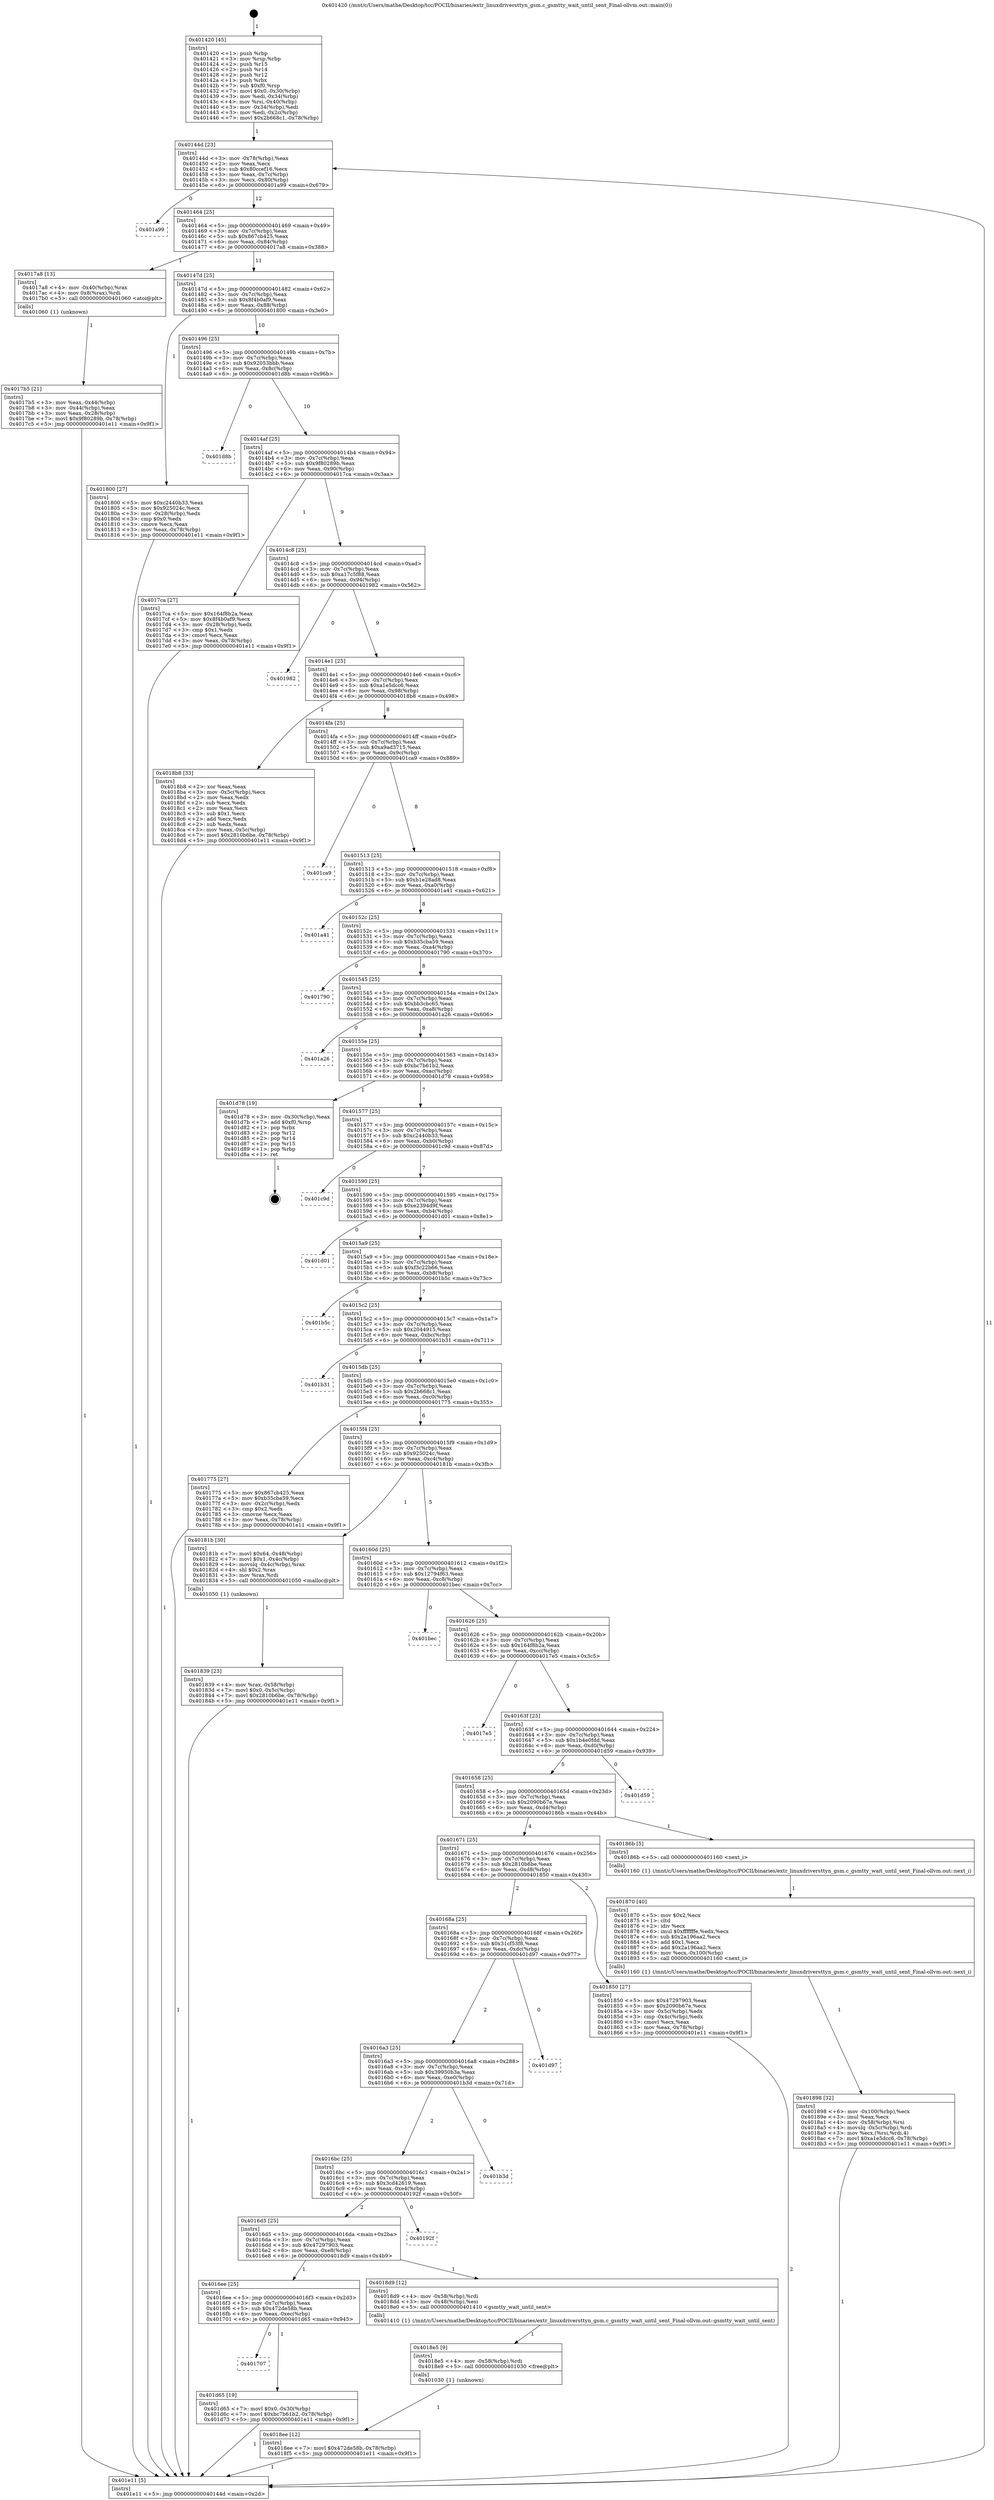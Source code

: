 digraph "0x401420" {
  label = "0x401420 (/mnt/c/Users/mathe/Desktop/tcc/POCII/binaries/extr_linuxdriversttyn_gsm.c_gsmtty_wait_until_sent_Final-ollvm.out::main(0))"
  labelloc = "t"
  node[shape=record]

  Entry [label="",width=0.3,height=0.3,shape=circle,fillcolor=black,style=filled]
  "0x40144d" [label="{
     0x40144d [23]\l
     | [instrs]\l
     &nbsp;&nbsp;0x40144d \<+3\>: mov -0x78(%rbp),%eax\l
     &nbsp;&nbsp;0x401450 \<+2\>: mov %eax,%ecx\l
     &nbsp;&nbsp;0x401452 \<+6\>: sub $0x80ccef16,%ecx\l
     &nbsp;&nbsp;0x401458 \<+3\>: mov %eax,-0x7c(%rbp)\l
     &nbsp;&nbsp;0x40145b \<+3\>: mov %ecx,-0x80(%rbp)\l
     &nbsp;&nbsp;0x40145e \<+6\>: je 0000000000401a99 \<main+0x679\>\l
  }"]
  "0x401a99" [label="{
     0x401a99\l
  }", style=dashed]
  "0x401464" [label="{
     0x401464 [25]\l
     | [instrs]\l
     &nbsp;&nbsp;0x401464 \<+5\>: jmp 0000000000401469 \<main+0x49\>\l
     &nbsp;&nbsp;0x401469 \<+3\>: mov -0x7c(%rbp),%eax\l
     &nbsp;&nbsp;0x40146c \<+5\>: sub $0x867cb425,%eax\l
     &nbsp;&nbsp;0x401471 \<+6\>: mov %eax,-0x84(%rbp)\l
     &nbsp;&nbsp;0x401477 \<+6\>: je 00000000004017a8 \<main+0x388\>\l
  }"]
  Exit [label="",width=0.3,height=0.3,shape=circle,fillcolor=black,style=filled,peripheries=2]
  "0x4017a8" [label="{
     0x4017a8 [13]\l
     | [instrs]\l
     &nbsp;&nbsp;0x4017a8 \<+4\>: mov -0x40(%rbp),%rax\l
     &nbsp;&nbsp;0x4017ac \<+4\>: mov 0x8(%rax),%rdi\l
     &nbsp;&nbsp;0x4017b0 \<+5\>: call 0000000000401060 \<atoi@plt\>\l
     | [calls]\l
     &nbsp;&nbsp;0x401060 \{1\} (unknown)\l
  }"]
  "0x40147d" [label="{
     0x40147d [25]\l
     | [instrs]\l
     &nbsp;&nbsp;0x40147d \<+5\>: jmp 0000000000401482 \<main+0x62\>\l
     &nbsp;&nbsp;0x401482 \<+3\>: mov -0x7c(%rbp),%eax\l
     &nbsp;&nbsp;0x401485 \<+5\>: sub $0x8f4b0af9,%eax\l
     &nbsp;&nbsp;0x40148a \<+6\>: mov %eax,-0x88(%rbp)\l
     &nbsp;&nbsp;0x401490 \<+6\>: je 0000000000401800 \<main+0x3e0\>\l
  }"]
  "0x401707" [label="{
     0x401707\l
  }", style=dashed]
  "0x401800" [label="{
     0x401800 [27]\l
     | [instrs]\l
     &nbsp;&nbsp;0x401800 \<+5\>: mov $0xc2440b33,%eax\l
     &nbsp;&nbsp;0x401805 \<+5\>: mov $0x925024c,%ecx\l
     &nbsp;&nbsp;0x40180a \<+3\>: mov -0x28(%rbp),%edx\l
     &nbsp;&nbsp;0x40180d \<+3\>: cmp $0x0,%edx\l
     &nbsp;&nbsp;0x401810 \<+3\>: cmove %ecx,%eax\l
     &nbsp;&nbsp;0x401813 \<+3\>: mov %eax,-0x78(%rbp)\l
     &nbsp;&nbsp;0x401816 \<+5\>: jmp 0000000000401e11 \<main+0x9f1\>\l
  }"]
  "0x401496" [label="{
     0x401496 [25]\l
     | [instrs]\l
     &nbsp;&nbsp;0x401496 \<+5\>: jmp 000000000040149b \<main+0x7b\>\l
     &nbsp;&nbsp;0x40149b \<+3\>: mov -0x7c(%rbp),%eax\l
     &nbsp;&nbsp;0x40149e \<+5\>: sub $0x92053bbb,%eax\l
     &nbsp;&nbsp;0x4014a3 \<+6\>: mov %eax,-0x8c(%rbp)\l
     &nbsp;&nbsp;0x4014a9 \<+6\>: je 0000000000401d8b \<main+0x96b\>\l
  }"]
  "0x401d65" [label="{
     0x401d65 [19]\l
     | [instrs]\l
     &nbsp;&nbsp;0x401d65 \<+7\>: movl $0x0,-0x30(%rbp)\l
     &nbsp;&nbsp;0x401d6c \<+7\>: movl $0xbc7b61b2,-0x78(%rbp)\l
     &nbsp;&nbsp;0x401d73 \<+5\>: jmp 0000000000401e11 \<main+0x9f1\>\l
  }"]
  "0x401d8b" [label="{
     0x401d8b\l
  }", style=dashed]
  "0x4014af" [label="{
     0x4014af [25]\l
     | [instrs]\l
     &nbsp;&nbsp;0x4014af \<+5\>: jmp 00000000004014b4 \<main+0x94\>\l
     &nbsp;&nbsp;0x4014b4 \<+3\>: mov -0x7c(%rbp),%eax\l
     &nbsp;&nbsp;0x4014b7 \<+5\>: sub $0x9f80289b,%eax\l
     &nbsp;&nbsp;0x4014bc \<+6\>: mov %eax,-0x90(%rbp)\l
     &nbsp;&nbsp;0x4014c2 \<+6\>: je 00000000004017ca \<main+0x3aa\>\l
  }"]
  "0x4018ee" [label="{
     0x4018ee [12]\l
     | [instrs]\l
     &nbsp;&nbsp;0x4018ee \<+7\>: movl $0x472de58b,-0x78(%rbp)\l
     &nbsp;&nbsp;0x4018f5 \<+5\>: jmp 0000000000401e11 \<main+0x9f1\>\l
  }"]
  "0x4017ca" [label="{
     0x4017ca [27]\l
     | [instrs]\l
     &nbsp;&nbsp;0x4017ca \<+5\>: mov $0x164f8b2a,%eax\l
     &nbsp;&nbsp;0x4017cf \<+5\>: mov $0x8f4b0af9,%ecx\l
     &nbsp;&nbsp;0x4017d4 \<+3\>: mov -0x28(%rbp),%edx\l
     &nbsp;&nbsp;0x4017d7 \<+3\>: cmp $0x1,%edx\l
     &nbsp;&nbsp;0x4017da \<+3\>: cmovl %ecx,%eax\l
     &nbsp;&nbsp;0x4017dd \<+3\>: mov %eax,-0x78(%rbp)\l
     &nbsp;&nbsp;0x4017e0 \<+5\>: jmp 0000000000401e11 \<main+0x9f1\>\l
  }"]
  "0x4014c8" [label="{
     0x4014c8 [25]\l
     | [instrs]\l
     &nbsp;&nbsp;0x4014c8 \<+5\>: jmp 00000000004014cd \<main+0xad\>\l
     &nbsp;&nbsp;0x4014cd \<+3\>: mov -0x7c(%rbp),%eax\l
     &nbsp;&nbsp;0x4014d0 \<+5\>: sub $0xa17c5f88,%eax\l
     &nbsp;&nbsp;0x4014d5 \<+6\>: mov %eax,-0x94(%rbp)\l
     &nbsp;&nbsp;0x4014db \<+6\>: je 0000000000401982 \<main+0x562\>\l
  }"]
  "0x4018e5" [label="{
     0x4018e5 [9]\l
     | [instrs]\l
     &nbsp;&nbsp;0x4018e5 \<+4\>: mov -0x58(%rbp),%rdi\l
     &nbsp;&nbsp;0x4018e9 \<+5\>: call 0000000000401030 \<free@plt\>\l
     | [calls]\l
     &nbsp;&nbsp;0x401030 \{1\} (unknown)\l
  }"]
  "0x401982" [label="{
     0x401982\l
  }", style=dashed]
  "0x4014e1" [label="{
     0x4014e1 [25]\l
     | [instrs]\l
     &nbsp;&nbsp;0x4014e1 \<+5\>: jmp 00000000004014e6 \<main+0xc6\>\l
     &nbsp;&nbsp;0x4014e6 \<+3\>: mov -0x7c(%rbp),%eax\l
     &nbsp;&nbsp;0x4014e9 \<+5\>: sub $0xa1e5dcc6,%eax\l
     &nbsp;&nbsp;0x4014ee \<+6\>: mov %eax,-0x98(%rbp)\l
     &nbsp;&nbsp;0x4014f4 \<+6\>: je 00000000004018b8 \<main+0x498\>\l
  }"]
  "0x4016ee" [label="{
     0x4016ee [25]\l
     | [instrs]\l
     &nbsp;&nbsp;0x4016ee \<+5\>: jmp 00000000004016f3 \<main+0x2d3\>\l
     &nbsp;&nbsp;0x4016f3 \<+3\>: mov -0x7c(%rbp),%eax\l
     &nbsp;&nbsp;0x4016f6 \<+5\>: sub $0x472de58b,%eax\l
     &nbsp;&nbsp;0x4016fb \<+6\>: mov %eax,-0xec(%rbp)\l
     &nbsp;&nbsp;0x401701 \<+6\>: je 0000000000401d65 \<main+0x945\>\l
  }"]
  "0x4018b8" [label="{
     0x4018b8 [33]\l
     | [instrs]\l
     &nbsp;&nbsp;0x4018b8 \<+2\>: xor %eax,%eax\l
     &nbsp;&nbsp;0x4018ba \<+3\>: mov -0x5c(%rbp),%ecx\l
     &nbsp;&nbsp;0x4018bd \<+2\>: mov %eax,%edx\l
     &nbsp;&nbsp;0x4018bf \<+2\>: sub %ecx,%edx\l
     &nbsp;&nbsp;0x4018c1 \<+2\>: mov %eax,%ecx\l
     &nbsp;&nbsp;0x4018c3 \<+3\>: sub $0x1,%ecx\l
     &nbsp;&nbsp;0x4018c6 \<+2\>: add %ecx,%edx\l
     &nbsp;&nbsp;0x4018c8 \<+2\>: sub %edx,%eax\l
     &nbsp;&nbsp;0x4018ca \<+3\>: mov %eax,-0x5c(%rbp)\l
     &nbsp;&nbsp;0x4018cd \<+7\>: movl $0x2810b6be,-0x78(%rbp)\l
     &nbsp;&nbsp;0x4018d4 \<+5\>: jmp 0000000000401e11 \<main+0x9f1\>\l
  }"]
  "0x4014fa" [label="{
     0x4014fa [25]\l
     | [instrs]\l
     &nbsp;&nbsp;0x4014fa \<+5\>: jmp 00000000004014ff \<main+0xdf\>\l
     &nbsp;&nbsp;0x4014ff \<+3\>: mov -0x7c(%rbp),%eax\l
     &nbsp;&nbsp;0x401502 \<+5\>: sub $0xa9ad3715,%eax\l
     &nbsp;&nbsp;0x401507 \<+6\>: mov %eax,-0x9c(%rbp)\l
     &nbsp;&nbsp;0x40150d \<+6\>: je 0000000000401ca9 \<main+0x889\>\l
  }"]
  "0x4018d9" [label="{
     0x4018d9 [12]\l
     | [instrs]\l
     &nbsp;&nbsp;0x4018d9 \<+4\>: mov -0x58(%rbp),%rdi\l
     &nbsp;&nbsp;0x4018dd \<+3\>: mov -0x48(%rbp),%esi\l
     &nbsp;&nbsp;0x4018e0 \<+5\>: call 0000000000401410 \<gsmtty_wait_until_sent\>\l
     | [calls]\l
     &nbsp;&nbsp;0x401410 \{1\} (/mnt/c/Users/mathe/Desktop/tcc/POCII/binaries/extr_linuxdriversttyn_gsm.c_gsmtty_wait_until_sent_Final-ollvm.out::gsmtty_wait_until_sent)\l
  }"]
  "0x401ca9" [label="{
     0x401ca9\l
  }", style=dashed]
  "0x401513" [label="{
     0x401513 [25]\l
     | [instrs]\l
     &nbsp;&nbsp;0x401513 \<+5\>: jmp 0000000000401518 \<main+0xf8\>\l
     &nbsp;&nbsp;0x401518 \<+3\>: mov -0x7c(%rbp),%eax\l
     &nbsp;&nbsp;0x40151b \<+5\>: sub $0xb1e28ad8,%eax\l
     &nbsp;&nbsp;0x401520 \<+6\>: mov %eax,-0xa0(%rbp)\l
     &nbsp;&nbsp;0x401526 \<+6\>: je 0000000000401a41 \<main+0x621\>\l
  }"]
  "0x4016d5" [label="{
     0x4016d5 [25]\l
     | [instrs]\l
     &nbsp;&nbsp;0x4016d5 \<+5\>: jmp 00000000004016da \<main+0x2ba\>\l
     &nbsp;&nbsp;0x4016da \<+3\>: mov -0x7c(%rbp),%eax\l
     &nbsp;&nbsp;0x4016dd \<+5\>: sub $0x47297903,%eax\l
     &nbsp;&nbsp;0x4016e2 \<+6\>: mov %eax,-0xe8(%rbp)\l
     &nbsp;&nbsp;0x4016e8 \<+6\>: je 00000000004018d9 \<main+0x4b9\>\l
  }"]
  "0x401a41" [label="{
     0x401a41\l
  }", style=dashed]
  "0x40152c" [label="{
     0x40152c [25]\l
     | [instrs]\l
     &nbsp;&nbsp;0x40152c \<+5\>: jmp 0000000000401531 \<main+0x111\>\l
     &nbsp;&nbsp;0x401531 \<+3\>: mov -0x7c(%rbp),%eax\l
     &nbsp;&nbsp;0x401534 \<+5\>: sub $0xb35cba59,%eax\l
     &nbsp;&nbsp;0x401539 \<+6\>: mov %eax,-0xa4(%rbp)\l
     &nbsp;&nbsp;0x40153f \<+6\>: je 0000000000401790 \<main+0x370\>\l
  }"]
  "0x40192f" [label="{
     0x40192f\l
  }", style=dashed]
  "0x401790" [label="{
     0x401790\l
  }", style=dashed]
  "0x401545" [label="{
     0x401545 [25]\l
     | [instrs]\l
     &nbsp;&nbsp;0x401545 \<+5\>: jmp 000000000040154a \<main+0x12a\>\l
     &nbsp;&nbsp;0x40154a \<+3\>: mov -0x7c(%rbp),%eax\l
     &nbsp;&nbsp;0x40154d \<+5\>: sub $0xbb3cbc65,%eax\l
     &nbsp;&nbsp;0x401552 \<+6\>: mov %eax,-0xa8(%rbp)\l
     &nbsp;&nbsp;0x401558 \<+6\>: je 0000000000401a26 \<main+0x606\>\l
  }"]
  "0x4016bc" [label="{
     0x4016bc [25]\l
     | [instrs]\l
     &nbsp;&nbsp;0x4016bc \<+5\>: jmp 00000000004016c1 \<main+0x2a1\>\l
     &nbsp;&nbsp;0x4016c1 \<+3\>: mov -0x7c(%rbp),%eax\l
     &nbsp;&nbsp;0x4016c4 \<+5\>: sub $0x3cd42619,%eax\l
     &nbsp;&nbsp;0x4016c9 \<+6\>: mov %eax,-0xe4(%rbp)\l
     &nbsp;&nbsp;0x4016cf \<+6\>: je 000000000040192f \<main+0x50f\>\l
  }"]
  "0x401a26" [label="{
     0x401a26\l
  }", style=dashed]
  "0x40155e" [label="{
     0x40155e [25]\l
     | [instrs]\l
     &nbsp;&nbsp;0x40155e \<+5\>: jmp 0000000000401563 \<main+0x143\>\l
     &nbsp;&nbsp;0x401563 \<+3\>: mov -0x7c(%rbp),%eax\l
     &nbsp;&nbsp;0x401566 \<+5\>: sub $0xbc7b61b2,%eax\l
     &nbsp;&nbsp;0x40156b \<+6\>: mov %eax,-0xac(%rbp)\l
     &nbsp;&nbsp;0x401571 \<+6\>: je 0000000000401d78 \<main+0x958\>\l
  }"]
  "0x401b3d" [label="{
     0x401b3d\l
  }", style=dashed]
  "0x401d78" [label="{
     0x401d78 [19]\l
     | [instrs]\l
     &nbsp;&nbsp;0x401d78 \<+3\>: mov -0x30(%rbp),%eax\l
     &nbsp;&nbsp;0x401d7b \<+7\>: add $0xf0,%rsp\l
     &nbsp;&nbsp;0x401d82 \<+1\>: pop %rbx\l
     &nbsp;&nbsp;0x401d83 \<+2\>: pop %r12\l
     &nbsp;&nbsp;0x401d85 \<+2\>: pop %r14\l
     &nbsp;&nbsp;0x401d87 \<+2\>: pop %r15\l
     &nbsp;&nbsp;0x401d89 \<+1\>: pop %rbp\l
     &nbsp;&nbsp;0x401d8a \<+1\>: ret\l
  }"]
  "0x401577" [label="{
     0x401577 [25]\l
     | [instrs]\l
     &nbsp;&nbsp;0x401577 \<+5\>: jmp 000000000040157c \<main+0x15c\>\l
     &nbsp;&nbsp;0x40157c \<+3\>: mov -0x7c(%rbp),%eax\l
     &nbsp;&nbsp;0x40157f \<+5\>: sub $0xc2440b33,%eax\l
     &nbsp;&nbsp;0x401584 \<+6\>: mov %eax,-0xb0(%rbp)\l
     &nbsp;&nbsp;0x40158a \<+6\>: je 0000000000401c9d \<main+0x87d\>\l
  }"]
  "0x4016a3" [label="{
     0x4016a3 [25]\l
     | [instrs]\l
     &nbsp;&nbsp;0x4016a3 \<+5\>: jmp 00000000004016a8 \<main+0x288\>\l
     &nbsp;&nbsp;0x4016a8 \<+3\>: mov -0x7c(%rbp),%eax\l
     &nbsp;&nbsp;0x4016ab \<+5\>: sub $0x39950b3a,%eax\l
     &nbsp;&nbsp;0x4016b0 \<+6\>: mov %eax,-0xe0(%rbp)\l
     &nbsp;&nbsp;0x4016b6 \<+6\>: je 0000000000401b3d \<main+0x71d\>\l
  }"]
  "0x401c9d" [label="{
     0x401c9d\l
  }", style=dashed]
  "0x401590" [label="{
     0x401590 [25]\l
     | [instrs]\l
     &nbsp;&nbsp;0x401590 \<+5\>: jmp 0000000000401595 \<main+0x175\>\l
     &nbsp;&nbsp;0x401595 \<+3\>: mov -0x7c(%rbp),%eax\l
     &nbsp;&nbsp;0x401598 \<+5\>: sub $0xe2394d9f,%eax\l
     &nbsp;&nbsp;0x40159d \<+6\>: mov %eax,-0xb4(%rbp)\l
     &nbsp;&nbsp;0x4015a3 \<+6\>: je 0000000000401d01 \<main+0x8e1\>\l
  }"]
  "0x401d97" [label="{
     0x401d97\l
  }", style=dashed]
  "0x401d01" [label="{
     0x401d01\l
  }", style=dashed]
  "0x4015a9" [label="{
     0x4015a9 [25]\l
     | [instrs]\l
     &nbsp;&nbsp;0x4015a9 \<+5\>: jmp 00000000004015ae \<main+0x18e\>\l
     &nbsp;&nbsp;0x4015ae \<+3\>: mov -0x7c(%rbp),%eax\l
     &nbsp;&nbsp;0x4015b1 \<+5\>: sub $0xf3c22b66,%eax\l
     &nbsp;&nbsp;0x4015b6 \<+6\>: mov %eax,-0xb8(%rbp)\l
     &nbsp;&nbsp;0x4015bc \<+6\>: je 0000000000401b5c \<main+0x73c\>\l
  }"]
  "0x401898" [label="{
     0x401898 [32]\l
     | [instrs]\l
     &nbsp;&nbsp;0x401898 \<+6\>: mov -0x100(%rbp),%ecx\l
     &nbsp;&nbsp;0x40189e \<+3\>: imul %eax,%ecx\l
     &nbsp;&nbsp;0x4018a1 \<+4\>: mov -0x58(%rbp),%rsi\l
     &nbsp;&nbsp;0x4018a5 \<+4\>: movslq -0x5c(%rbp),%rdi\l
     &nbsp;&nbsp;0x4018a9 \<+3\>: mov %ecx,(%rsi,%rdi,4)\l
     &nbsp;&nbsp;0x4018ac \<+7\>: movl $0xa1e5dcc6,-0x78(%rbp)\l
     &nbsp;&nbsp;0x4018b3 \<+5\>: jmp 0000000000401e11 \<main+0x9f1\>\l
  }"]
  "0x401b5c" [label="{
     0x401b5c\l
  }", style=dashed]
  "0x4015c2" [label="{
     0x4015c2 [25]\l
     | [instrs]\l
     &nbsp;&nbsp;0x4015c2 \<+5\>: jmp 00000000004015c7 \<main+0x1a7\>\l
     &nbsp;&nbsp;0x4015c7 \<+3\>: mov -0x7c(%rbp),%eax\l
     &nbsp;&nbsp;0x4015ca \<+5\>: sub $0x2044915,%eax\l
     &nbsp;&nbsp;0x4015cf \<+6\>: mov %eax,-0xbc(%rbp)\l
     &nbsp;&nbsp;0x4015d5 \<+6\>: je 0000000000401b31 \<main+0x711\>\l
  }"]
  "0x401870" [label="{
     0x401870 [40]\l
     | [instrs]\l
     &nbsp;&nbsp;0x401870 \<+5\>: mov $0x2,%ecx\l
     &nbsp;&nbsp;0x401875 \<+1\>: cltd\l
     &nbsp;&nbsp;0x401876 \<+2\>: idiv %ecx\l
     &nbsp;&nbsp;0x401878 \<+6\>: imul $0xfffffffe,%edx,%ecx\l
     &nbsp;&nbsp;0x40187e \<+6\>: sub $0x2a196aa2,%ecx\l
     &nbsp;&nbsp;0x401884 \<+3\>: add $0x1,%ecx\l
     &nbsp;&nbsp;0x401887 \<+6\>: add $0x2a196aa2,%ecx\l
     &nbsp;&nbsp;0x40188d \<+6\>: mov %ecx,-0x100(%rbp)\l
     &nbsp;&nbsp;0x401893 \<+5\>: call 0000000000401160 \<next_i\>\l
     | [calls]\l
     &nbsp;&nbsp;0x401160 \{1\} (/mnt/c/Users/mathe/Desktop/tcc/POCII/binaries/extr_linuxdriversttyn_gsm.c_gsmtty_wait_until_sent_Final-ollvm.out::next_i)\l
  }"]
  "0x401b31" [label="{
     0x401b31\l
  }", style=dashed]
  "0x4015db" [label="{
     0x4015db [25]\l
     | [instrs]\l
     &nbsp;&nbsp;0x4015db \<+5\>: jmp 00000000004015e0 \<main+0x1c0\>\l
     &nbsp;&nbsp;0x4015e0 \<+3\>: mov -0x7c(%rbp),%eax\l
     &nbsp;&nbsp;0x4015e3 \<+5\>: sub $0x2b668c1,%eax\l
     &nbsp;&nbsp;0x4015e8 \<+6\>: mov %eax,-0xc0(%rbp)\l
     &nbsp;&nbsp;0x4015ee \<+6\>: je 0000000000401775 \<main+0x355\>\l
  }"]
  "0x40168a" [label="{
     0x40168a [25]\l
     | [instrs]\l
     &nbsp;&nbsp;0x40168a \<+5\>: jmp 000000000040168f \<main+0x26f\>\l
     &nbsp;&nbsp;0x40168f \<+3\>: mov -0x7c(%rbp),%eax\l
     &nbsp;&nbsp;0x401692 \<+5\>: sub $0x31cf53f8,%eax\l
     &nbsp;&nbsp;0x401697 \<+6\>: mov %eax,-0xdc(%rbp)\l
     &nbsp;&nbsp;0x40169d \<+6\>: je 0000000000401d97 \<main+0x977\>\l
  }"]
  "0x401775" [label="{
     0x401775 [27]\l
     | [instrs]\l
     &nbsp;&nbsp;0x401775 \<+5\>: mov $0x867cb425,%eax\l
     &nbsp;&nbsp;0x40177a \<+5\>: mov $0xb35cba59,%ecx\l
     &nbsp;&nbsp;0x40177f \<+3\>: mov -0x2c(%rbp),%edx\l
     &nbsp;&nbsp;0x401782 \<+3\>: cmp $0x2,%edx\l
     &nbsp;&nbsp;0x401785 \<+3\>: cmovne %ecx,%eax\l
     &nbsp;&nbsp;0x401788 \<+3\>: mov %eax,-0x78(%rbp)\l
     &nbsp;&nbsp;0x40178b \<+5\>: jmp 0000000000401e11 \<main+0x9f1\>\l
  }"]
  "0x4015f4" [label="{
     0x4015f4 [25]\l
     | [instrs]\l
     &nbsp;&nbsp;0x4015f4 \<+5\>: jmp 00000000004015f9 \<main+0x1d9\>\l
     &nbsp;&nbsp;0x4015f9 \<+3\>: mov -0x7c(%rbp),%eax\l
     &nbsp;&nbsp;0x4015fc \<+5\>: sub $0x925024c,%eax\l
     &nbsp;&nbsp;0x401601 \<+6\>: mov %eax,-0xc4(%rbp)\l
     &nbsp;&nbsp;0x401607 \<+6\>: je 000000000040181b \<main+0x3fb\>\l
  }"]
  "0x401e11" [label="{
     0x401e11 [5]\l
     | [instrs]\l
     &nbsp;&nbsp;0x401e11 \<+5\>: jmp 000000000040144d \<main+0x2d\>\l
  }"]
  "0x401420" [label="{
     0x401420 [45]\l
     | [instrs]\l
     &nbsp;&nbsp;0x401420 \<+1\>: push %rbp\l
     &nbsp;&nbsp;0x401421 \<+3\>: mov %rsp,%rbp\l
     &nbsp;&nbsp;0x401424 \<+2\>: push %r15\l
     &nbsp;&nbsp;0x401426 \<+2\>: push %r14\l
     &nbsp;&nbsp;0x401428 \<+2\>: push %r12\l
     &nbsp;&nbsp;0x40142a \<+1\>: push %rbx\l
     &nbsp;&nbsp;0x40142b \<+7\>: sub $0xf0,%rsp\l
     &nbsp;&nbsp;0x401432 \<+7\>: movl $0x0,-0x30(%rbp)\l
     &nbsp;&nbsp;0x401439 \<+3\>: mov %edi,-0x34(%rbp)\l
     &nbsp;&nbsp;0x40143c \<+4\>: mov %rsi,-0x40(%rbp)\l
     &nbsp;&nbsp;0x401440 \<+3\>: mov -0x34(%rbp),%edi\l
     &nbsp;&nbsp;0x401443 \<+3\>: mov %edi,-0x2c(%rbp)\l
     &nbsp;&nbsp;0x401446 \<+7\>: movl $0x2b668c1,-0x78(%rbp)\l
  }"]
  "0x4017b5" [label="{
     0x4017b5 [21]\l
     | [instrs]\l
     &nbsp;&nbsp;0x4017b5 \<+3\>: mov %eax,-0x44(%rbp)\l
     &nbsp;&nbsp;0x4017b8 \<+3\>: mov -0x44(%rbp),%eax\l
     &nbsp;&nbsp;0x4017bb \<+3\>: mov %eax,-0x28(%rbp)\l
     &nbsp;&nbsp;0x4017be \<+7\>: movl $0x9f80289b,-0x78(%rbp)\l
     &nbsp;&nbsp;0x4017c5 \<+5\>: jmp 0000000000401e11 \<main+0x9f1\>\l
  }"]
  "0x401850" [label="{
     0x401850 [27]\l
     | [instrs]\l
     &nbsp;&nbsp;0x401850 \<+5\>: mov $0x47297903,%eax\l
     &nbsp;&nbsp;0x401855 \<+5\>: mov $0x2090b67e,%ecx\l
     &nbsp;&nbsp;0x40185a \<+3\>: mov -0x5c(%rbp),%edx\l
     &nbsp;&nbsp;0x40185d \<+3\>: cmp -0x4c(%rbp),%edx\l
     &nbsp;&nbsp;0x401860 \<+3\>: cmovl %ecx,%eax\l
     &nbsp;&nbsp;0x401863 \<+3\>: mov %eax,-0x78(%rbp)\l
     &nbsp;&nbsp;0x401866 \<+5\>: jmp 0000000000401e11 \<main+0x9f1\>\l
  }"]
  "0x40181b" [label="{
     0x40181b [30]\l
     | [instrs]\l
     &nbsp;&nbsp;0x40181b \<+7\>: movl $0x64,-0x48(%rbp)\l
     &nbsp;&nbsp;0x401822 \<+7\>: movl $0x1,-0x4c(%rbp)\l
     &nbsp;&nbsp;0x401829 \<+4\>: movslq -0x4c(%rbp),%rax\l
     &nbsp;&nbsp;0x40182d \<+4\>: shl $0x2,%rax\l
     &nbsp;&nbsp;0x401831 \<+3\>: mov %rax,%rdi\l
     &nbsp;&nbsp;0x401834 \<+5\>: call 0000000000401050 \<malloc@plt\>\l
     | [calls]\l
     &nbsp;&nbsp;0x401050 \{1\} (unknown)\l
  }"]
  "0x40160d" [label="{
     0x40160d [25]\l
     | [instrs]\l
     &nbsp;&nbsp;0x40160d \<+5\>: jmp 0000000000401612 \<main+0x1f2\>\l
     &nbsp;&nbsp;0x401612 \<+3\>: mov -0x7c(%rbp),%eax\l
     &nbsp;&nbsp;0x401615 \<+5\>: sub $0x12794f63,%eax\l
     &nbsp;&nbsp;0x40161a \<+6\>: mov %eax,-0xc8(%rbp)\l
     &nbsp;&nbsp;0x401620 \<+6\>: je 0000000000401bec \<main+0x7cc\>\l
  }"]
  "0x401839" [label="{
     0x401839 [23]\l
     | [instrs]\l
     &nbsp;&nbsp;0x401839 \<+4\>: mov %rax,-0x58(%rbp)\l
     &nbsp;&nbsp;0x40183d \<+7\>: movl $0x0,-0x5c(%rbp)\l
     &nbsp;&nbsp;0x401844 \<+7\>: movl $0x2810b6be,-0x78(%rbp)\l
     &nbsp;&nbsp;0x40184b \<+5\>: jmp 0000000000401e11 \<main+0x9f1\>\l
  }"]
  "0x401671" [label="{
     0x401671 [25]\l
     | [instrs]\l
     &nbsp;&nbsp;0x401671 \<+5\>: jmp 0000000000401676 \<main+0x256\>\l
     &nbsp;&nbsp;0x401676 \<+3\>: mov -0x7c(%rbp),%eax\l
     &nbsp;&nbsp;0x401679 \<+5\>: sub $0x2810b6be,%eax\l
     &nbsp;&nbsp;0x40167e \<+6\>: mov %eax,-0xd8(%rbp)\l
     &nbsp;&nbsp;0x401684 \<+6\>: je 0000000000401850 \<main+0x430\>\l
  }"]
  "0x401bec" [label="{
     0x401bec\l
  }", style=dashed]
  "0x401626" [label="{
     0x401626 [25]\l
     | [instrs]\l
     &nbsp;&nbsp;0x401626 \<+5\>: jmp 000000000040162b \<main+0x20b\>\l
     &nbsp;&nbsp;0x40162b \<+3\>: mov -0x7c(%rbp),%eax\l
     &nbsp;&nbsp;0x40162e \<+5\>: sub $0x164f8b2a,%eax\l
     &nbsp;&nbsp;0x401633 \<+6\>: mov %eax,-0xcc(%rbp)\l
     &nbsp;&nbsp;0x401639 \<+6\>: je 00000000004017e5 \<main+0x3c5\>\l
  }"]
  "0x40186b" [label="{
     0x40186b [5]\l
     | [instrs]\l
     &nbsp;&nbsp;0x40186b \<+5\>: call 0000000000401160 \<next_i\>\l
     | [calls]\l
     &nbsp;&nbsp;0x401160 \{1\} (/mnt/c/Users/mathe/Desktop/tcc/POCII/binaries/extr_linuxdriversttyn_gsm.c_gsmtty_wait_until_sent_Final-ollvm.out::next_i)\l
  }"]
  "0x4017e5" [label="{
     0x4017e5\l
  }", style=dashed]
  "0x40163f" [label="{
     0x40163f [25]\l
     | [instrs]\l
     &nbsp;&nbsp;0x40163f \<+5\>: jmp 0000000000401644 \<main+0x224\>\l
     &nbsp;&nbsp;0x401644 \<+3\>: mov -0x7c(%rbp),%eax\l
     &nbsp;&nbsp;0x401647 \<+5\>: sub $0x1b4e0fdd,%eax\l
     &nbsp;&nbsp;0x40164c \<+6\>: mov %eax,-0xd0(%rbp)\l
     &nbsp;&nbsp;0x401652 \<+6\>: je 0000000000401d59 \<main+0x939\>\l
  }"]
  "0x401658" [label="{
     0x401658 [25]\l
     | [instrs]\l
     &nbsp;&nbsp;0x401658 \<+5\>: jmp 000000000040165d \<main+0x23d\>\l
     &nbsp;&nbsp;0x40165d \<+3\>: mov -0x7c(%rbp),%eax\l
     &nbsp;&nbsp;0x401660 \<+5\>: sub $0x2090b67e,%eax\l
     &nbsp;&nbsp;0x401665 \<+6\>: mov %eax,-0xd4(%rbp)\l
     &nbsp;&nbsp;0x40166b \<+6\>: je 000000000040186b \<main+0x44b\>\l
  }"]
  "0x401d59" [label="{
     0x401d59\l
  }", style=dashed]
  Entry -> "0x401420" [label=" 1"]
  "0x40144d" -> "0x401a99" [label=" 0"]
  "0x40144d" -> "0x401464" [label=" 12"]
  "0x401d78" -> Exit [label=" 1"]
  "0x401464" -> "0x4017a8" [label=" 1"]
  "0x401464" -> "0x40147d" [label=" 11"]
  "0x401d65" -> "0x401e11" [label=" 1"]
  "0x40147d" -> "0x401800" [label=" 1"]
  "0x40147d" -> "0x401496" [label=" 10"]
  "0x4016ee" -> "0x401707" [label=" 0"]
  "0x401496" -> "0x401d8b" [label=" 0"]
  "0x401496" -> "0x4014af" [label=" 10"]
  "0x4016ee" -> "0x401d65" [label=" 1"]
  "0x4014af" -> "0x4017ca" [label=" 1"]
  "0x4014af" -> "0x4014c8" [label=" 9"]
  "0x4018ee" -> "0x401e11" [label=" 1"]
  "0x4014c8" -> "0x401982" [label=" 0"]
  "0x4014c8" -> "0x4014e1" [label=" 9"]
  "0x4018e5" -> "0x4018ee" [label=" 1"]
  "0x4014e1" -> "0x4018b8" [label=" 1"]
  "0x4014e1" -> "0x4014fa" [label=" 8"]
  "0x4018d9" -> "0x4018e5" [label=" 1"]
  "0x4014fa" -> "0x401ca9" [label=" 0"]
  "0x4014fa" -> "0x401513" [label=" 8"]
  "0x4016d5" -> "0x4016ee" [label=" 1"]
  "0x401513" -> "0x401a41" [label=" 0"]
  "0x401513" -> "0x40152c" [label=" 8"]
  "0x4016d5" -> "0x4018d9" [label=" 1"]
  "0x40152c" -> "0x401790" [label=" 0"]
  "0x40152c" -> "0x401545" [label=" 8"]
  "0x4016bc" -> "0x4016d5" [label=" 2"]
  "0x401545" -> "0x401a26" [label=" 0"]
  "0x401545" -> "0x40155e" [label=" 8"]
  "0x4016bc" -> "0x40192f" [label=" 0"]
  "0x40155e" -> "0x401d78" [label=" 1"]
  "0x40155e" -> "0x401577" [label=" 7"]
  "0x4016a3" -> "0x4016bc" [label=" 2"]
  "0x401577" -> "0x401c9d" [label=" 0"]
  "0x401577" -> "0x401590" [label=" 7"]
  "0x4016a3" -> "0x401b3d" [label=" 0"]
  "0x401590" -> "0x401d01" [label=" 0"]
  "0x401590" -> "0x4015a9" [label=" 7"]
  "0x40168a" -> "0x4016a3" [label=" 2"]
  "0x4015a9" -> "0x401b5c" [label=" 0"]
  "0x4015a9" -> "0x4015c2" [label=" 7"]
  "0x40168a" -> "0x401d97" [label=" 0"]
  "0x4015c2" -> "0x401b31" [label=" 0"]
  "0x4015c2" -> "0x4015db" [label=" 7"]
  "0x4018b8" -> "0x401e11" [label=" 1"]
  "0x4015db" -> "0x401775" [label=" 1"]
  "0x4015db" -> "0x4015f4" [label=" 6"]
  "0x401775" -> "0x401e11" [label=" 1"]
  "0x401420" -> "0x40144d" [label=" 1"]
  "0x401e11" -> "0x40144d" [label=" 11"]
  "0x4017a8" -> "0x4017b5" [label=" 1"]
  "0x4017b5" -> "0x401e11" [label=" 1"]
  "0x4017ca" -> "0x401e11" [label=" 1"]
  "0x401800" -> "0x401e11" [label=" 1"]
  "0x401898" -> "0x401e11" [label=" 1"]
  "0x4015f4" -> "0x40181b" [label=" 1"]
  "0x4015f4" -> "0x40160d" [label=" 5"]
  "0x40181b" -> "0x401839" [label=" 1"]
  "0x401839" -> "0x401e11" [label=" 1"]
  "0x401870" -> "0x401898" [label=" 1"]
  "0x40160d" -> "0x401bec" [label=" 0"]
  "0x40160d" -> "0x401626" [label=" 5"]
  "0x401850" -> "0x401e11" [label=" 2"]
  "0x401626" -> "0x4017e5" [label=" 0"]
  "0x401626" -> "0x40163f" [label=" 5"]
  "0x401671" -> "0x40168a" [label=" 2"]
  "0x40163f" -> "0x401d59" [label=" 0"]
  "0x40163f" -> "0x401658" [label=" 5"]
  "0x401671" -> "0x401850" [label=" 2"]
  "0x401658" -> "0x40186b" [label=" 1"]
  "0x401658" -> "0x401671" [label=" 4"]
  "0x40186b" -> "0x401870" [label=" 1"]
}
